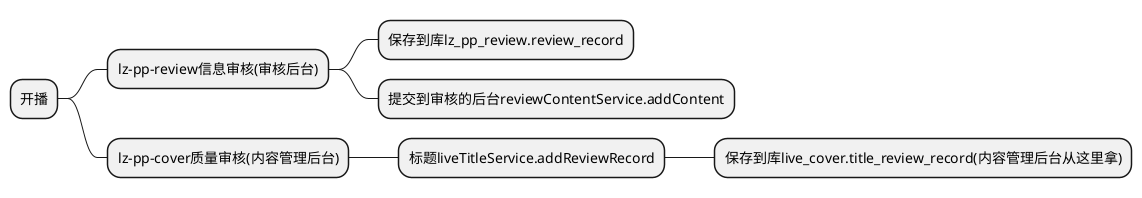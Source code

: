 @startmindmap
* 开播
** lz-pp-review信息审核(审核后台)
*** 保存到库lz_pp_review.review_record
*** 提交到审核的后台reviewContentService.addContent
** lz-pp-cover质量审核(内容管理后台)
*** 标题liveTitleService.addReviewRecord
**** 保存到库live_cover.title_review_record(内容管理后台从这里拿)
@endmindmap